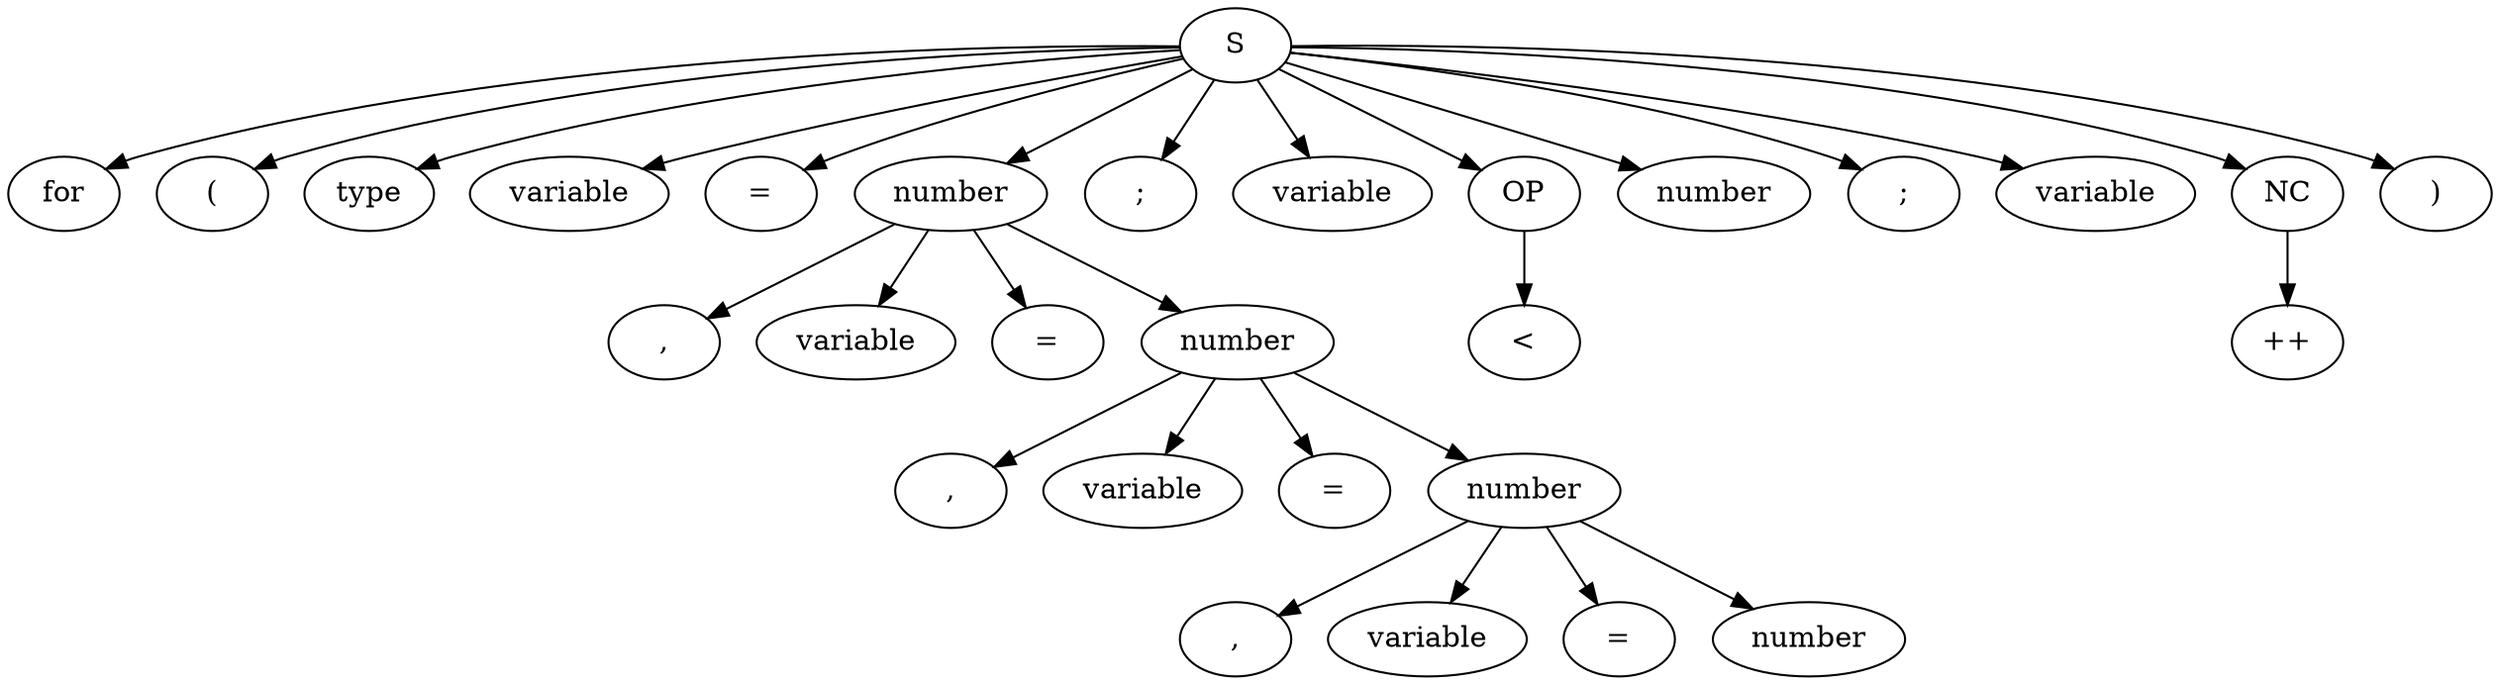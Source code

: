 digraph G {
0 [label = "S"]
1 [label = "for"]
0 -> 1
2 [label = "("]
0 -> 2
3 [label = "type"]
0 -> 3
4 [label = "variable"]
0 -> 4
5 [label = "="]
0 -> 5
6 [label = "number"]
7 [label = ","]
6 -> 7
8 [label = "variable"]
6 -> 8
9 [label = "="]
6 -> 9
10 [label = "number"]
11 [label = ","]
10 -> 11
12 [label = "variable"]
10 -> 12
13 [label = "="]
10 -> 13
14 [label = "number"]
15 [label = ","]
14 -> 15
16 [label = "variable"]
14 -> 16
17 [label = "="]
14 -> 17
18 [label = "number"]
14 -> 18
10 -> 14
6 -> 10
0 -> 6
19 [label = ";"]
0 -> 19
20 [label = "variable"]
0 -> 20
21 [label = "OP"]
22 [label = "<"]
21 -> 22
0 -> 21
23 [label = "number"]
0 -> 23
24 [label = ";"]
0 -> 24
25 [label = "variable"]
0 -> 25
26 [label = "NC"]
27 [label = "++"]
26 -> 27
0 -> 26
28 [label = ")"]
0 -> 28
}

